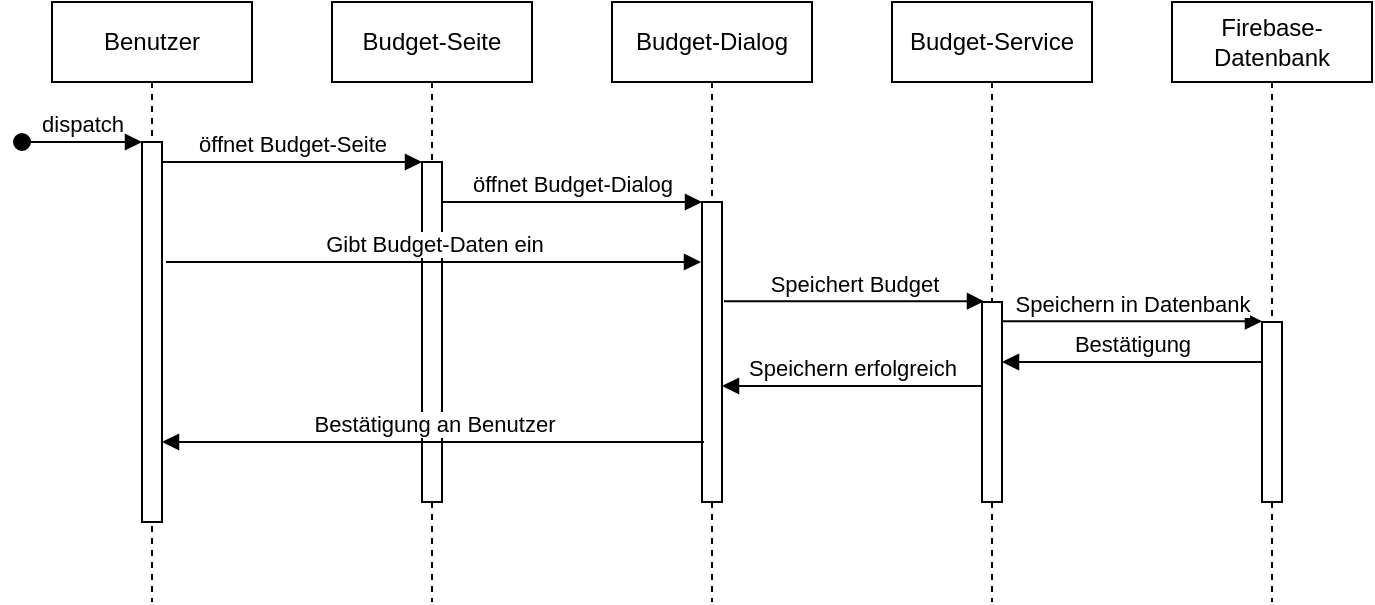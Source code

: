 <mxfile version="24.7.16">
  <diagram name="Page-1" id="2YBvvXClWsGukQMizWep">
    <mxGraphModel dx="802" dy="880" grid="1" gridSize="10" guides="1" tooltips="1" connect="1" arrows="1" fold="1" page="1" pageScale="1" pageWidth="850" pageHeight="1100" math="0" shadow="0">
      <root>
        <mxCell id="0" />
        <mxCell id="1" parent="0" />
        <mxCell id="aM9ryv3xv72pqoxQDRHE-1" value="Benutzer" style="shape=umlLifeline;perimeter=lifelinePerimeter;whiteSpace=wrap;html=1;container=0;dropTarget=0;collapsible=0;recursiveResize=0;outlineConnect=0;portConstraint=eastwest;newEdgeStyle={&quot;edgeStyle&quot;:&quot;elbowEdgeStyle&quot;,&quot;elbow&quot;:&quot;vertical&quot;,&quot;curved&quot;:0,&quot;rounded&quot;:0};" parent="1" vertex="1">
          <mxGeometry x="95" y="120" width="100" height="300" as="geometry" />
        </mxCell>
        <mxCell id="aM9ryv3xv72pqoxQDRHE-2" value="" style="html=1;points=[];perimeter=orthogonalPerimeter;outlineConnect=0;targetShapes=umlLifeline;portConstraint=eastwest;newEdgeStyle={&quot;edgeStyle&quot;:&quot;elbowEdgeStyle&quot;,&quot;elbow&quot;:&quot;vertical&quot;,&quot;curved&quot;:0,&quot;rounded&quot;:0};" parent="aM9ryv3xv72pqoxQDRHE-1" vertex="1">
          <mxGeometry x="45" y="70" width="10" height="190" as="geometry" />
        </mxCell>
        <mxCell id="aM9ryv3xv72pqoxQDRHE-3" value="dispatch" style="html=1;verticalAlign=bottom;startArrow=oval;endArrow=block;startSize=8;edgeStyle=elbowEdgeStyle;elbow=vertical;curved=0;rounded=0;" parent="aM9ryv3xv72pqoxQDRHE-1" target="aM9ryv3xv72pqoxQDRHE-2" edge="1">
          <mxGeometry relative="1" as="geometry">
            <mxPoint x="-15" y="70" as="sourcePoint" />
          </mxGeometry>
        </mxCell>
        <mxCell id="aM9ryv3xv72pqoxQDRHE-5" value="Budget-Seite" style="shape=umlLifeline;perimeter=lifelinePerimeter;whiteSpace=wrap;html=1;container=0;dropTarget=0;collapsible=0;recursiveResize=0;outlineConnect=0;portConstraint=eastwest;newEdgeStyle={&quot;edgeStyle&quot;:&quot;elbowEdgeStyle&quot;,&quot;elbow&quot;:&quot;vertical&quot;,&quot;curved&quot;:0,&quot;rounded&quot;:0};" parent="1" vertex="1">
          <mxGeometry x="235" y="120" width="100" height="300" as="geometry" />
        </mxCell>
        <mxCell id="aM9ryv3xv72pqoxQDRHE-6" value="" style="html=1;points=[];perimeter=orthogonalPerimeter;outlineConnect=0;targetShapes=umlLifeline;portConstraint=eastwest;newEdgeStyle={&quot;edgeStyle&quot;:&quot;elbowEdgeStyle&quot;,&quot;elbow&quot;:&quot;vertical&quot;,&quot;curved&quot;:0,&quot;rounded&quot;:0};" parent="aM9ryv3xv72pqoxQDRHE-5" vertex="1">
          <mxGeometry x="45" y="80" width="10" height="170" as="geometry" />
        </mxCell>
        <mxCell id="aM9ryv3xv72pqoxQDRHE-7" value="öffnet Budget-Seite" style="html=1;verticalAlign=bottom;endArrow=block;edgeStyle=elbowEdgeStyle;elbow=vertical;curved=0;rounded=0;" parent="1" source="aM9ryv3xv72pqoxQDRHE-2" target="aM9ryv3xv72pqoxQDRHE-6" edge="1">
          <mxGeometry relative="1" as="geometry">
            <mxPoint x="250" y="210" as="sourcePoint" />
            <Array as="points">
              <mxPoint x="235" y="200" />
            </Array>
          </mxGeometry>
        </mxCell>
        <mxCell id="9uoTw3tptrV2AHFtw3Lk-1" value="Budget-Dialog" style="shape=umlLifeline;perimeter=lifelinePerimeter;whiteSpace=wrap;html=1;container=0;dropTarget=0;collapsible=0;recursiveResize=0;outlineConnect=0;portConstraint=eastwest;newEdgeStyle={&quot;edgeStyle&quot;:&quot;elbowEdgeStyle&quot;,&quot;elbow&quot;:&quot;vertical&quot;,&quot;curved&quot;:0,&quot;rounded&quot;:0};" vertex="1" parent="1">
          <mxGeometry x="375" y="120" width="100" height="300" as="geometry" />
        </mxCell>
        <mxCell id="9uoTw3tptrV2AHFtw3Lk-2" value="" style="html=1;points=[];perimeter=orthogonalPerimeter;outlineConnect=0;targetShapes=umlLifeline;portConstraint=eastwest;newEdgeStyle={&quot;edgeStyle&quot;:&quot;elbowEdgeStyle&quot;,&quot;elbow&quot;:&quot;vertical&quot;,&quot;curved&quot;:0,&quot;rounded&quot;:0};" vertex="1" parent="9uoTw3tptrV2AHFtw3Lk-1">
          <mxGeometry x="45" y="100" width="10" height="150" as="geometry" />
        </mxCell>
        <mxCell id="9uoTw3tptrV2AHFtw3Lk-3" value="Budget-Service" style="shape=umlLifeline;perimeter=lifelinePerimeter;whiteSpace=wrap;html=1;container=0;dropTarget=0;collapsible=0;recursiveResize=0;outlineConnect=0;portConstraint=eastwest;newEdgeStyle={&quot;edgeStyle&quot;:&quot;elbowEdgeStyle&quot;,&quot;elbow&quot;:&quot;vertical&quot;,&quot;curved&quot;:0,&quot;rounded&quot;:0};" vertex="1" parent="1">
          <mxGeometry x="515" y="120" width="100" height="300" as="geometry" />
        </mxCell>
        <mxCell id="9uoTw3tptrV2AHFtw3Lk-4" value="" style="html=1;points=[];perimeter=orthogonalPerimeter;outlineConnect=0;targetShapes=umlLifeline;portConstraint=eastwest;newEdgeStyle={&quot;edgeStyle&quot;:&quot;elbowEdgeStyle&quot;,&quot;elbow&quot;:&quot;vertical&quot;,&quot;curved&quot;:0,&quot;rounded&quot;:0};" vertex="1" parent="9uoTw3tptrV2AHFtw3Lk-3">
          <mxGeometry x="45" y="150" width="10" height="100" as="geometry" />
        </mxCell>
        <mxCell id="9uoTw3tptrV2AHFtw3Lk-5" value="Firebase-Datenbank" style="shape=umlLifeline;perimeter=lifelinePerimeter;whiteSpace=wrap;html=1;container=0;dropTarget=0;collapsible=0;recursiveResize=0;outlineConnect=0;portConstraint=eastwest;newEdgeStyle={&quot;edgeStyle&quot;:&quot;elbowEdgeStyle&quot;,&quot;elbow&quot;:&quot;vertical&quot;,&quot;curved&quot;:0,&quot;rounded&quot;:0};" vertex="1" parent="1">
          <mxGeometry x="655" y="120" width="100" height="300" as="geometry" />
        </mxCell>
        <mxCell id="9uoTw3tptrV2AHFtw3Lk-6" value="" style="html=1;points=[];perimeter=orthogonalPerimeter;outlineConnect=0;targetShapes=umlLifeline;portConstraint=eastwest;newEdgeStyle={&quot;edgeStyle&quot;:&quot;elbowEdgeStyle&quot;,&quot;elbow&quot;:&quot;vertical&quot;,&quot;curved&quot;:0,&quot;rounded&quot;:0};" vertex="1" parent="9uoTw3tptrV2AHFtw3Lk-5">
          <mxGeometry x="45" y="160" width="10" height="90" as="geometry" />
        </mxCell>
        <mxCell id="9uoTw3tptrV2AHFtw3Lk-7" value="öffnet Budget-Dialog" style="html=1;verticalAlign=bottom;endArrow=block;edgeStyle=elbowEdgeStyle;elbow=vertical;curved=0;rounded=0;" edge="1" parent="1">
          <mxGeometry relative="1" as="geometry">
            <mxPoint x="290" y="220" as="sourcePoint" />
            <Array as="points">
              <mxPoint x="375" y="220" />
            </Array>
            <mxPoint x="420" y="220" as="targetPoint" />
          </mxGeometry>
        </mxCell>
        <mxCell id="9uoTw3tptrV2AHFtw3Lk-8" value="Gibt Budget-Daten ein" style="html=1;verticalAlign=bottom;endArrow=block;edgeStyle=elbowEdgeStyle;elbow=vertical;curved=0;rounded=0;" edge="1" parent="1">
          <mxGeometry relative="1" as="geometry">
            <mxPoint x="152" y="250" as="sourcePoint" />
            <Array as="points">
              <mxPoint x="230" y="250" />
            </Array>
            <mxPoint x="419.5" y="250" as="targetPoint" />
          </mxGeometry>
        </mxCell>
        <mxCell id="9uoTw3tptrV2AHFtw3Lk-9" value="Speichert Budget" style="html=1;verticalAlign=bottom;endArrow=block;edgeStyle=elbowEdgeStyle;elbow=vertical;curved=0;rounded=0;" edge="1" parent="1">
          <mxGeometry relative="1" as="geometry">
            <mxPoint x="431" y="269.62" as="sourcePoint" />
            <Array as="points">
              <mxPoint x="516" y="269.62" />
            </Array>
            <mxPoint x="561" y="269.62" as="targetPoint" />
          </mxGeometry>
        </mxCell>
        <mxCell id="9uoTw3tptrV2AHFtw3Lk-10" value="Speichern in Datenbank" style="html=1;verticalAlign=bottom;endArrow=block;edgeStyle=elbowEdgeStyle;elbow=vertical;curved=0;rounded=0;" edge="1" parent="1">
          <mxGeometry relative="1" as="geometry">
            <mxPoint x="570" y="279.62" as="sourcePoint" />
            <Array as="points">
              <mxPoint x="655" y="279.62" />
            </Array>
            <mxPoint x="700" y="279.62" as="targetPoint" />
          </mxGeometry>
        </mxCell>
        <mxCell id="9uoTw3tptrV2AHFtw3Lk-12" value="Bestätigung" style="html=1;verticalAlign=bottom;endArrow=block;edgeStyle=elbowEdgeStyle;elbow=vertical;curved=0;rounded=0;" edge="1" parent="1">
          <mxGeometry relative="1" as="geometry">
            <mxPoint x="700" y="300" as="sourcePoint" />
            <Array as="points">
              <mxPoint x="640" y="300" />
            </Array>
            <mxPoint x="570" y="300" as="targetPoint" />
          </mxGeometry>
        </mxCell>
        <mxCell id="9uoTw3tptrV2AHFtw3Lk-13" value="Speichern erfolgreich" style="html=1;verticalAlign=bottom;endArrow=block;edgeStyle=elbowEdgeStyle;elbow=vertical;curved=0;rounded=0;" edge="1" parent="1">
          <mxGeometry relative="1" as="geometry">
            <mxPoint x="560" y="312" as="sourcePoint" />
            <Array as="points">
              <mxPoint x="500" y="312" />
            </Array>
            <mxPoint x="430" y="312" as="targetPoint" />
          </mxGeometry>
        </mxCell>
        <mxCell id="9uoTw3tptrV2AHFtw3Lk-14" value="Bestätigung an Benutzer" style="html=1;verticalAlign=bottom;endArrow=block;edgeStyle=elbowEdgeStyle;elbow=vertical;curved=0;rounded=0;" edge="1" parent="1" target="aM9ryv3xv72pqoxQDRHE-2">
          <mxGeometry relative="1" as="geometry">
            <mxPoint x="421" y="340" as="sourcePoint" />
            <Array as="points">
              <mxPoint x="361" y="340" />
            </Array>
            <mxPoint x="291" y="340" as="targetPoint" />
          </mxGeometry>
        </mxCell>
      </root>
    </mxGraphModel>
  </diagram>
</mxfile>
